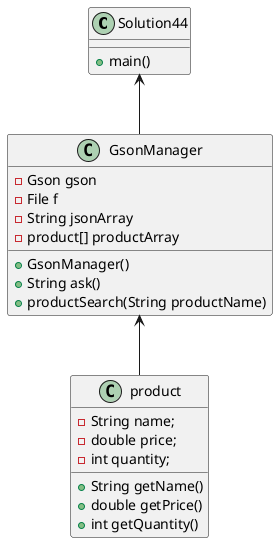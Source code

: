 @startuml
class Solution44{
+main()
}
class GsonManager{
- Gson gson
- File f
- String jsonArray
- product[] productArray

+GsonManager()
+String ask()
+productSearch(String productName)
}
class product{
- String name;
- double price;
- int quantity;


+String getName()
+double getPrice()
+int getQuantity()
}

Solution44 <-- GsonManager
GsonManager <-- product
@enduml